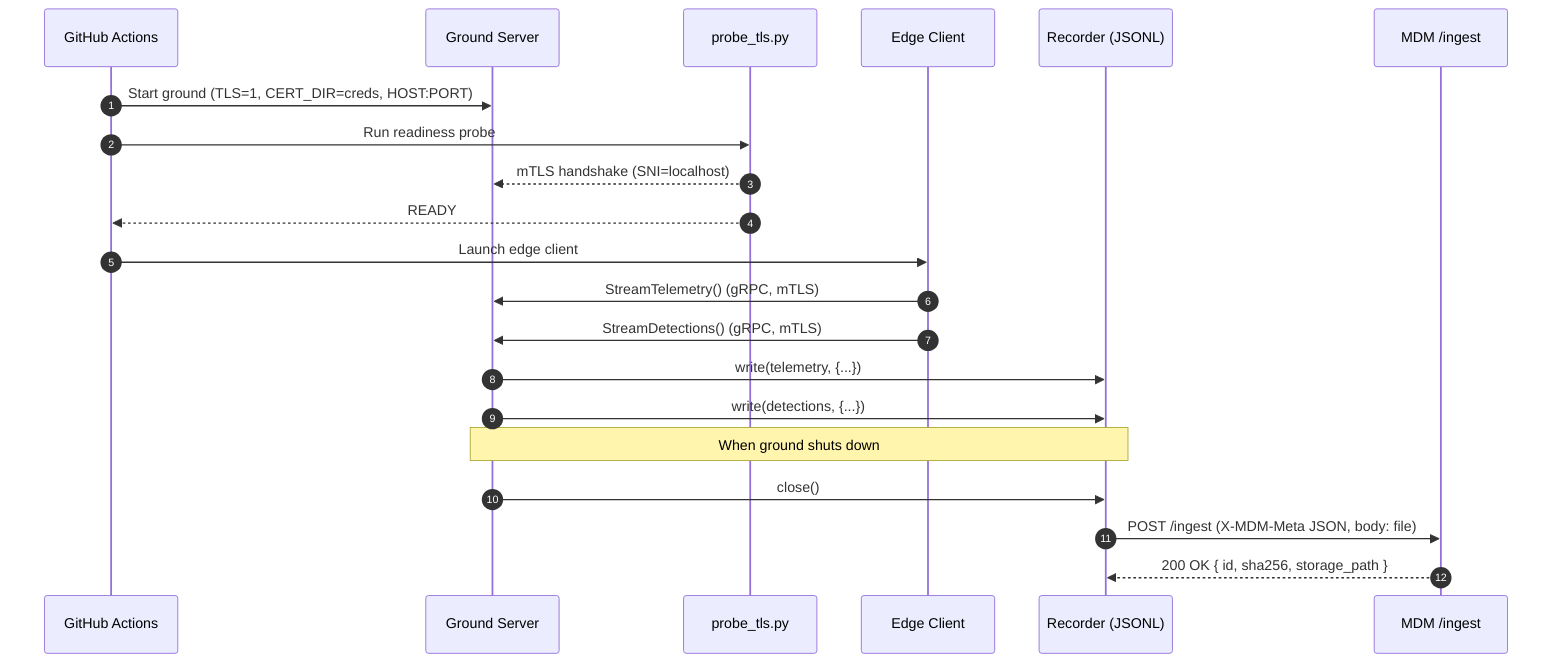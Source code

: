 sequenceDiagram
  autonumber
  participant GA as GitHub Actions
  participant G as Ground Server
  participant P as probe_tls.py
  participant E as Edge Client
  participant R as Recorder (JSONL)
  participant M as MDM /ingest

  GA->>G: Start ground (TLS=1, CERT_DIR=creds, HOST:PORT)
  GA->>P: Run readiness probe
  P-->>G: mTLS handshake (SNI=localhost)
  P-->>GA: READY

  GA->>E: Launch edge client
  E->>G: StreamTelemetry() (gRPC, mTLS)
  E->>G: StreamDetections() (gRPC, mTLS)
  G->>R: write(telemetry, {...})
  G->>R: write(detections, {...})

  Note over G,R: When ground shuts down
  G->>R: close()
  R->>M: POST /ingest (X-MDM-Meta JSON, body: file)
  M-->>R: 200 OK { id, sha256, storage_path }